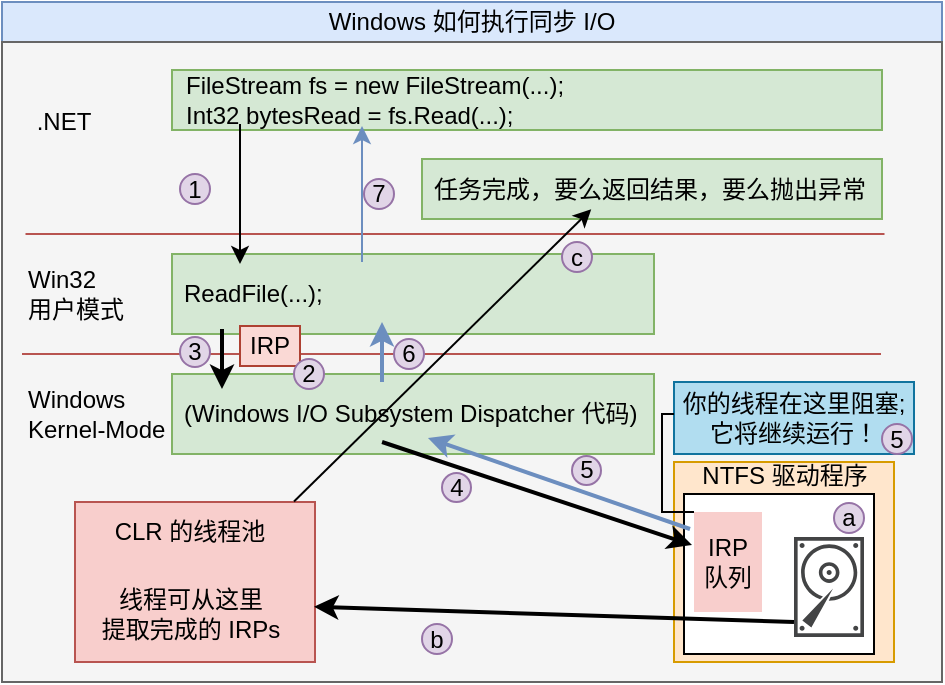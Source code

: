 <mxfile version="13.9.9" type="device"><diagram id="no2zU98GMsu2p3ENjDBg" name="第 1 页"><mxGraphModel dx="612" dy="463" grid="1" gridSize="10" guides="1" tooltips="1" connect="1" arrows="1" fold="1" page="1" pageScale="1" pageWidth="827" pageHeight="1169" math="0" shadow="0"><root><mxCell id="0"/><mxCell id="1" parent="0"/><mxCell id="tftxGgxdiFXj9hGMA1iL-1" value="Windows 如何执行同步 I/O" style="rounded=0;whiteSpace=wrap;html=1;fillColor=#dae8fc;strokeColor=#6c8ebf;" parent="1" vertex="1"><mxGeometry x="210" y="230" width="470" height="20" as="geometry"/></mxCell><mxCell id="tftxGgxdiFXj9hGMA1iL-2" value="" style="rounded=0;whiteSpace=wrap;html=1;fillColor=#f5f5f5;strokeColor=#666666;fontColor=#333333;" parent="1" vertex="1"><mxGeometry x="210" y="250" width="470" height="320" as="geometry"/></mxCell><mxCell id="tftxGgxdiFXj9hGMA1iL-3" value="" style="rounded=0;whiteSpace=wrap;html=1;fillColor=#d5e8d4;strokeColor=#82b366;" parent="1" vertex="1"><mxGeometry x="295" y="264" width="355" height="30" as="geometry"/></mxCell><mxCell id="tftxGgxdiFXj9hGMA1iL-4" value="FileStream fs = new FileStream(...);&lt;br&gt;Int32 bytesRead = fs.Read(...);" style="text;html=1;align=left;verticalAlign=middle;whiteSpace=wrap;rounded=0;" parent="1" vertex="1"><mxGeometry x="300" y="261.5" width="195" height="35" as="geometry"/></mxCell><mxCell id="tftxGgxdiFXj9hGMA1iL-5" value="" style="rounded=0;whiteSpace=wrap;html=1;fillColor=#d5e8d4;strokeColor=#82b366;" parent="1" vertex="1"><mxGeometry x="295" y="356" width="241" height="40" as="geometry"/></mxCell><mxCell id="tftxGgxdiFXj9hGMA1iL-6" value="ReadFile(...);" style="text;html=1;align=left;verticalAlign=middle;whiteSpace=wrap;rounded=0;" parent="1" vertex="1"><mxGeometry x="299" y="356" width="195" height="40" as="geometry"/></mxCell><mxCell id="tftxGgxdiFXj9hGMA1iL-7" value="" style="rounded=0;whiteSpace=wrap;html=1;fillColor=#d5e8d4;strokeColor=#82b366;" parent="1" vertex="1"><mxGeometry x="295" y="416" width="241" height="40" as="geometry"/></mxCell><mxCell id="tftxGgxdiFXj9hGMA1iL-8" value="(Windows I/O Subsystem Dispatcher 代码)" style="text;html=1;align=left;verticalAlign=middle;whiteSpace=wrap;rounded=0;" parent="1" vertex="1"><mxGeometry x="299" y="416" width="247" height="40" as="geometry"/></mxCell><mxCell id="tftxGgxdiFXj9hGMA1iL-9" value="" style="endArrow=none;html=1;fillColor=#f8cecc;strokeColor=#b85450;" parent="1" edge="1"><mxGeometry width="50" height="50" relative="1" as="geometry"><mxPoint x="651.25" y="346" as="sourcePoint"/><mxPoint x="221.75" y="346" as="targetPoint"/></mxGeometry></mxCell><mxCell id="tftxGgxdiFXj9hGMA1iL-10" value="" style="endArrow=none;html=1;fillColor=#f8cecc;strokeColor=#b85450;" parent="1" edge="1"><mxGeometry width="50" height="50" relative="1" as="geometry"><mxPoint x="649.5" y="406" as="sourcePoint"/><mxPoint x="220" y="406" as="targetPoint"/></mxGeometry></mxCell><mxCell id="tftxGgxdiFXj9hGMA1iL-12" value=".NET" style="text;html=1;strokeColor=none;fillColor=none;align=center;verticalAlign=middle;whiteSpace=wrap;rounded=0;" parent="1" vertex="1"><mxGeometry x="221" y="280" width="40" height="20" as="geometry"/></mxCell><mxCell id="tftxGgxdiFXj9hGMA1iL-13" value="Win32&lt;br&gt;&lt;div style=&quot;&quot;&gt;&lt;span&gt;用户模式&lt;/span&gt;&lt;/div&gt;" style="text;html=1;strokeColor=none;fillColor=none;align=left;verticalAlign=middle;whiteSpace=wrap;rounded=0;" parent="1" vertex="1"><mxGeometry x="221" y="358.5" width="50" height="35" as="geometry"/></mxCell><mxCell id="tftxGgxdiFXj9hGMA1iL-14" value="Windows&lt;br&gt;Kernel-Mode" style="text;html=1;strokeColor=none;fillColor=none;align=left;verticalAlign=middle;whiteSpace=wrap;rounded=0;" parent="1" vertex="1"><mxGeometry x="221" y="418.5" width="79" height="35" as="geometry"/></mxCell><mxCell id="tftxGgxdiFXj9hGMA1iL-44" value="" style="rounded=0;whiteSpace=wrap;html=1;align=left;fillColor=#ffe6cc;strokeColor=#d79b00;" parent="1" vertex="1"><mxGeometry x="546" y="460" width="110" height="100" as="geometry"/></mxCell><mxCell id="tftxGgxdiFXj9hGMA1iL-45" value="" style="rounded=0;whiteSpace=wrap;html=1;align=left;" parent="1" vertex="1"><mxGeometry x="551" y="476" width="95" height="80" as="geometry"/></mxCell><mxCell id="tftxGgxdiFXj9hGMA1iL-47" value="NTFS 驱动程序" style="text;html=1;strokeColor=none;fillColor=none;align=center;verticalAlign=middle;whiteSpace=wrap;rounded=0;" parent="1" vertex="1"><mxGeometry x="558.5" y="457" width="84.5" height="20" as="geometry"/></mxCell><mxCell id="tftxGgxdiFXj9hGMA1iL-50" value="" style="pointerEvents=1;shadow=0;dashed=0;html=1;strokeColor=none;fillColor=#434445;aspect=fixed;labelPosition=center;verticalLabelPosition=bottom;verticalAlign=top;align=center;outlineConnect=0;shape=mxgraph.vvd.disk;" parent="1" vertex="1"><mxGeometry x="606" y="497.5" width="35" height="50" as="geometry"/></mxCell><mxCell id="tftxGgxdiFXj9hGMA1iL-51" value="1" style="ellipse;whiteSpace=wrap;html=1;aspect=fixed;align=center;fillColor=#e1d5e7;strokeColor=#9673a6;" parent="1" vertex="1"><mxGeometry x="299" y="316" width="15" height="15" as="geometry"/></mxCell><mxCell id="tftxGgxdiFXj9hGMA1iL-52" value="" style="endArrow=classic;html=1;" parent="1" edge="1"><mxGeometry width="50" height="50" relative="1" as="geometry"><mxPoint x="329" y="291" as="sourcePoint"/><mxPoint x="329" y="361" as="targetPoint"/></mxGeometry></mxCell><mxCell id="tftxGgxdiFXj9hGMA1iL-54" value="" style="endArrow=classic;html=1;strokeWidth=2;" parent="1" edge="1"><mxGeometry width="50" height="50" relative="1" as="geometry"><mxPoint x="320" y="393.5" as="sourcePoint"/><mxPoint x="320" y="423.5" as="targetPoint"/></mxGeometry></mxCell><mxCell id="tftxGgxdiFXj9hGMA1iL-55" value="3" style="ellipse;whiteSpace=wrap;html=1;aspect=fixed;align=center;fillColor=#e1d5e7;strokeColor=#9673a6;" parent="1" vertex="1"><mxGeometry x="299" y="397.5" width="15" height="15" as="geometry"/></mxCell><mxCell id="tftxGgxdiFXj9hGMA1iL-56" value="" style="endArrow=classic;html=1;fillColor=#dae8fc;strokeColor=#6c8ebf;" parent="1" edge="1"><mxGeometry width="50" height="50" relative="1" as="geometry"><mxPoint x="390" y="360" as="sourcePoint"/><mxPoint x="390" y="292" as="targetPoint"/></mxGeometry></mxCell><mxCell id="tftxGgxdiFXj9hGMA1iL-58" value="IRP" style="rounded=0;whiteSpace=wrap;html=1;align=center;fillColor=#fad9d5;strokeColor=#ae4132;" parent="1" vertex="1"><mxGeometry x="329" y="392" width="30" height="20" as="geometry"/></mxCell><mxCell id="tftxGgxdiFXj9hGMA1iL-59" value="" style="endArrow=classic;html=1;strokeWidth=2;fillColor=#dae8fc;strokeColor=#6c8ebf;" parent="1" edge="1"><mxGeometry width="50" height="50" relative="1" as="geometry"><mxPoint x="400" y="420" as="sourcePoint"/><mxPoint x="400" y="390" as="targetPoint"/></mxGeometry></mxCell><mxCell id="tftxGgxdiFXj9hGMA1iL-60" value="7" style="ellipse;whiteSpace=wrap;html=1;aspect=fixed;align=center;fillColor=#e1d5e7;strokeColor=#9673a6;" parent="1" vertex="1"><mxGeometry x="391" y="318.5" width="15" height="15" as="geometry"/></mxCell><mxCell id="tftxGgxdiFXj9hGMA1iL-61" value="6" style="ellipse;whiteSpace=wrap;html=1;aspect=fixed;align=center;fillColor=#e1d5e7;strokeColor=#9673a6;" parent="1" vertex="1"><mxGeometry x="406" y="398.5" width="15" height="15" as="geometry"/></mxCell><mxCell id="tftxGgxdiFXj9hGMA1iL-63" value="IRP&lt;br&gt;队列" style="rounded=0;whiteSpace=wrap;html=1;fillColor=#f8cecc;strokeColor=none;" parent="1" vertex="1"><mxGeometry x="556" y="485" width="34" height="50" as="geometry"/></mxCell><mxCell id="tftxGgxdiFXj9hGMA1iL-62" value="" style="endArrow=classic;html=1;strokeWidth=2;fillColor=#dae8fc;exitX=0.409;exitY=0.85;exitDx=0;exitDy=0;exitPerimeter=0;" parent="1" edge="1" source="tftxGgxdiFXj9hGMA1iL-8"><mxGeometry width="50" height="50" relative="1" as="geometry"><mxPoint x="365" y="424" as="sourcePoint"/><mxPoint x="555" y="501.5" as="targetPoint"/></mxGeometry></mxCell><mxCell id="tftxGgxdiFXj9hGMA1iL-64" value="" style="endArrow=classic;html=1;strokeWidth=2;fillColor=#dae8fc;strokeColor=#6c8ebf;" parent="1" edge="1"><mxGeometry width="50" height="50" relative="1" as="geometry"><mxPoint x="554" y="493.5" as="sourcePoint"/><mxPoint x="423" y="448" as="targetPoint"/></mxGeometry></mxCell><mxCell id="tftxGgxdiFXj9hGMA1iL-67" value="a" style="ellipse;whiteSpace=wrap;html=1;aspect=fixed;align=center;fillColor=#e1d5e7;strokeColor=#9673a6;" parent="1" vertex="1"><mxGeometry x="626" y="480.5" width="15" height="15" as="geometry"/></mxCell><mxCell id="tftxGgxdiFXj9hGMA1iL-68" value="你的线程在这里阻塞;它将继续运行！" style="rounded=0;whiteSpace=wrap;html=1;align=center;fillColor=#b1ddf0;strokeColor=#10739e;" parent="1" vertex="1"><mxGeometry x="546" y="420" width="120" height="36" as="geometry"/></mxCell><mxCell id="tftxGgxdiFXj9hGMA1iL-69" value="2" style="ellipse;whiteSpace=wrap;html=1;aspect=fixed;align=center;fillColor=#e1d5e7;strokeColor=#9673a6;" parent="1" vertex="1"><mxGeometry x="356" y="408.5" width="15" height="15" as="geometry"/></mxCell><mxCell id="5Oo3iT2casK3ZPkwmVMD-1" value="" style="rounded=0;whiteSpace=wrap;html=1;fillColor=#d5e8d4;strokeColor=#82b366;" vertex="1" parent="1"><mxGeometry x="420" y="308.5" width="230" height="30" as="geometry"/></mxCell><mxCell id="5Oo3iT2casK3ZPkwmVMD-2" value="任务完成，要么返回结果，要么抛出异常" style="text;html=1;strokeColor=none;fillColor=none;align=center;verticalAlign=middle;whiteSpace=wrap;rounded=0;" vertex="1" parent="1"><mxGeometry x="420.5" y="313.5" width="225.5" height="20" as="geometry"/></mxCell><mxCell id="5Oo3iT2casK3ZPkwmVMD-3" value="5" style="ellipse;whiteSpace=wrap;html=1;aspect=fixed;align=center;fillColor=#e1d5e7;strokeColor=#9673a6;" vertex="1" parent="1"><mxGeometry x="650" y="441" width="15" height="15" as="geometry"/></mxCell><mxCell id="5Oo3iT2casK3ZPkwmVMD-5" style="edgeStyle=orthogonalEdgeStyle;rounded=0;orthogonalLoop=1;jettySize=auto;html=1;entryX=1;entryY=0.5;entryDx=0;entryDy=0;endArrow=none;endFill=0;" edge="1" parent="1"><mxGeometry relative="1" as="geometry"><mxPoint x="556" y="485" as="sourcePoint"/><mxPoint x="546" y="436" as="targetPoint"/><Array as="points"><mxPoint x="540" y="485"/><mxPoint x="540" y="436"/></Array></mxGeometry></mxCell><mxCell id="5Oo3iT2casK3ZPkwmVMD-6" value="" style="rounded=0;whiteSpace=wrap;html=1;fillColor=#f8cecc;strokeColor=#b85450;" vertex="1" parent="1"><mxGeometry x="246.5" y="480" width="120" height="80" as="geometry"/></mxCell><mxCell id="5Oo3iT2casK3ZPkwmVMD-7" value="CLR 的线程池" style="text;html=1;strokeColor=none;fillColor=none;align=center;verticalAlign=middle;whiteSpace=wrap;rounded=0;" vertex="1" parent="1"><mxGeometry x="261" y="485" width="86" height="20" as="geometry"/></mxCell><mxCell id="5Oo3iT2casK3ZPkwmVMD-8" value="线程可从这里&lt;br&gt;提取完成的 IRPs" style="text;html=1;strokeColor=none;fillColor=none;align=center;verticalAlign=middle;whiteSpace=wrap;rounded=0;" vertex="1" parent="1"><mxGeometry x="243.75" y="516" width="120.5" height="40" as="geometry"/></mxCell><mxCell id="5Oo3iT2casK3ZPkwmVMD-9" value="" style="endArrow=classic;html=1;strokeWidth=2;fillColor=#dae8fc;entryX=0.996;entryY=0.655;entryDx=0;entryDy=0;entryPerimeter=0;" edge="1" parent="1" source="tftxGgxdiFXj9hGMA1iL-50" target="5Oo3iT2casK3ZPkwmVMD-6"><mxGeometry width="50" height="50" relative="1" as="geometry"><mxPoint x="391.023" y="585" as="sourcePoint"/><mxPoint x="546" y="636.5" as="targetPoint"/><Array as="points"><mxPoint x="606" y="540"/></Array></mxGeometry></mxCell><mxCell id="5Oo3iT2casK3ZPkwmVMD-10" value="b" style="ellipse;whiteSpace=wrap;html=1;aspect=fixed;align=center;fillColor=#e1d5e7;strokeColor=#9673a6;" vertex="1" parent="1"><mxGeometry x="420" y="541" width="15" height="15" as="geometry"/></mxCell><mxCell id="5Oo3iT2casK3ZPkwmVMD-11" value="4" style="ellipse;whiteSpace=wrap;html=1;aspect=fixed;align=center;fillColor=#e1d5e7;strokeColor=#9673a6;" vertex="1" parent="1"><mxGeometry x="430" y="465.5" width="14.5" height="14.5" as="geometry"/></mxCell><mxCell id="5Oo3iT2casK3ZPkwmVMD-12" value="5" style="ellipse;whiteSpace=wrap;html=1;aspect=fixed;align=center;fillColor=#e1d5e7;strokeColor=#9673a6;" vertex="1" parent="1"><mxGeometry x="495" y="457" width="14.5" height="14.5" as="geometry"/></mxCell><mxCell id="5Oo3iT2casK3ZPkwmVMD-13" value="" style="endArrow=classic;html=1;entryX=0.373;entryY=1.008;entryDx=0;entryDy=0;entryPerimeter=0;" edge="1" parent="1" target="5Oo3iT2casK3ZPkwmVMD-2"><mxGeometry width="50" height="50" relative="1" as="geometry"><mxPoint x="356" y="479.75" as="sourcePoint"/><mxPoint x="506" y="340.25" as="targetPoint"/></mxGeometry></mxCell><mxCell id="5Oo3iT2casK3ZPkwmVMD-14" value="c" style="ellipse;whiteSpace=wrap;html=1;aspect=fixed;align=center;fillColor=#e1d5e7;strokeColor=#9673a6;" vertex="1" parent="1"><mxGeometry x="490" y="350" width="15" height="15" as="geometry"/></mxCell></root></mxGraphModel></diagram></mxfile>